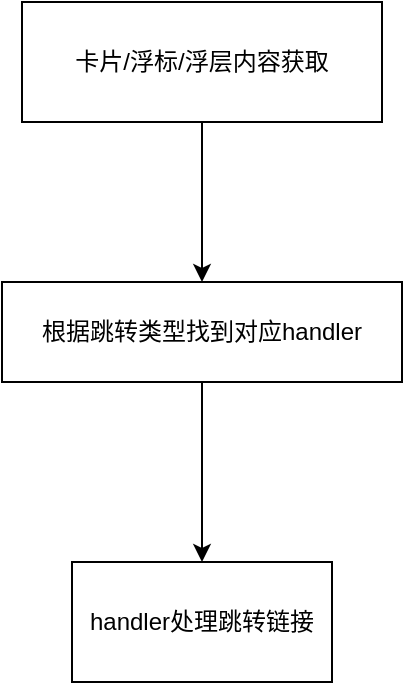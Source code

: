 <mxfile version="27.2.0">
  <diagram name="第 1 页" id="rsgkCpmKNGYn_1RYENm2">
    <mxGraphModel dx="1426" dy="755" grid="1" gridSize="10" guides="1" tooltips="1" connect="1" arrows="1" fold="1" page="1" pageScale="1" pageWidth="827" pageHeight="1169" math="0" shadow="0">
      <root>
        <mxCell id="0" />
        <mxCell id="1" parent="0" />
        <mxCell id="QA0QUVK-8WRyYNtd_WsQ-3" value="" style="edgeStyle=orthogonalEdgeStyle;rounded=0;orthogonalLoop=1;jettySize=auto;html=1;" edge="1" parent="1" source="QA0QUVK-8WRyYNtd_WsQ-1">
          <mxGeometry relative="1" as="geometry">
            <mxPoint x="390" y="220" as="targetPoint" />
          </mxGeometry>
        </mxCell>
        <mxCell id="QA0QUVK-8WRyYNtd_WsQ-1" value="卡片/浮标/浮层内容获取" style="whiteSpace=wrap;html=1;" vertex="1" parent="1">
          <mxGeometry x="300" y="80" width="180" height="60" as="geometry" />
        </mxCell>
        <mxCell id="QA0QUVK-8WRyYNtd_WsQ-10" value="" style="edgeStyle=orthogonalEdgeStyle;rounded=0;orthogonalLoop=1;jettySize=auto;html=1;" edge="1" parent="1" source="QA0QUVK-8WRyYNtd_WsQ-7" target="QA0QUVK-8WRyYNtd_WsQ-9">
          <mxGeometry relative="1" as="geometry" />
        </mxCell>
        <mxCell id="QA0QUVK-8WRyYNtd_WsQ-7" value="根据跳转类型找到对应handler" style="whiteSpace=wrap;html=1;" vertex="1" parent="1">
          <mxGeometry x="290" y="220" width="200" height="50" as="geometry" />
        </mxCell>
        <mxCell id="QA0QUVK-8WRyYNtd_WsQ-9" value="handler处理跳转链接" style="whiteSpace=wrap;html=1;" vertex="1" parent="1">
          <mxGeometry x="325" y="360" width="130" height="60" as="geometry" />
        </mxCell>
      </root>
    </mxGraphModel>
  </diagram>
</mxfile>
